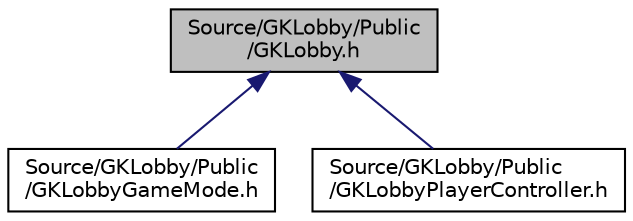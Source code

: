digraph "Source/GKLobby/Public/GKLobby.h"
{
 // LATEX_PDF_SIZE
  edge [fontname="Helvetica",fontsize="10",labelfontname="Helvetica",labelfontsize="10"];
  node [fontname="Helvetica",fontsize="10",shape=record];
  Node1 [label="Source/GKLobby/Public\l/GKLobby.h",height=0.2,width=0.4,color="black", fillcolor="grey75", style="filled", fontcolor="black",tooltip=" "];
  Node1 -> Node2 [dir="back",color="midnightblue",fontsize="10",style="solid",fontname="Helvetica"];
  Node2 [label="Source/GKLobby/Public\l/GKLobbyGameMode.h",height=0.2,width=0.4,color="black", fillcolor="white", style="filled",URL="$GKLobbyGameMode_8h.html",tooltip=" "];
  Node1 -> Node3 [dir="back",color="midnightblue",fontsize="10",style="solid",fontname="Helvetica"];
  Node3 [label="Source/GKLobby/Public\l/GKLobbyPlayerController.h",height=0.2,width=0.4,color="black", fillcolor="white", style="filled",URL="$GKLobbyPlayerController_8h.html",tooltip=" "];
}

